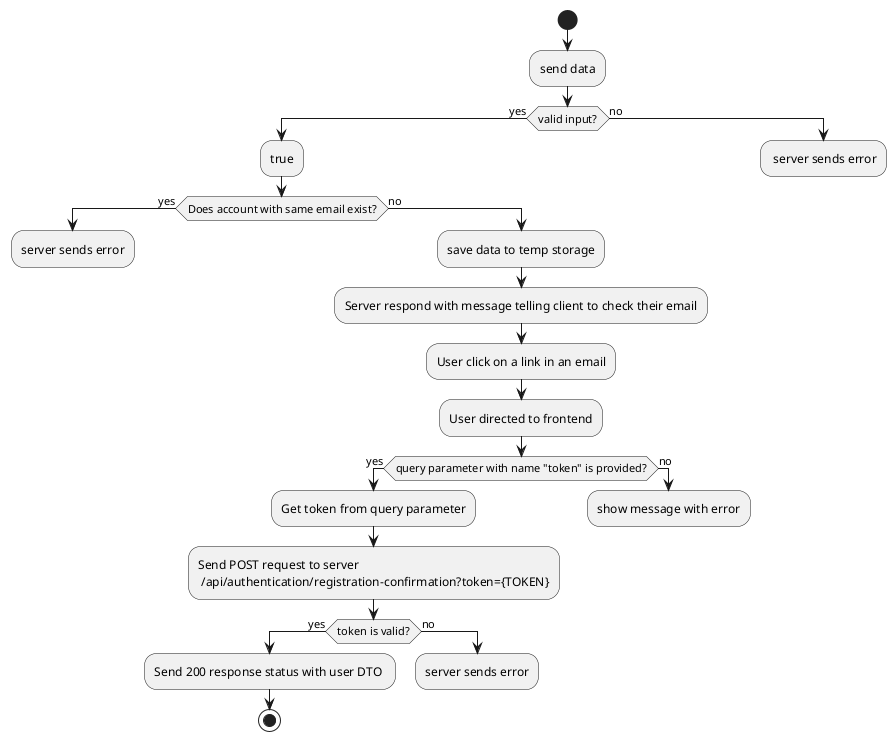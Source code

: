 @startuml

start


:send data;

if (valid input?) is (yes) then
  :true;
  if (Does account with same email exist?) then (yes)
    :server sends error;
    detach
  else (no)
   :save data to temp storage;
   :Server respond with message telling client to check their email;

   :User click on a link in an email;

   :User directed to frontend;
   if (query parameter with name "token" is provided?) is (yes) then
     :Get token from query parameter;
     :Send POST request to server \n /api/authentication/registration-confirmation?token={TOKEN};
      if (token is valid?) is (yes) then
        :Send 200 response status with user DTO ;
        stop
      else (no)
        :server sends error;
        detach
      endif
   else (no)
     :show message with error;
     detach
   endif

  endif

else (no)
  : server sends error;
  detach
endif




@enduml